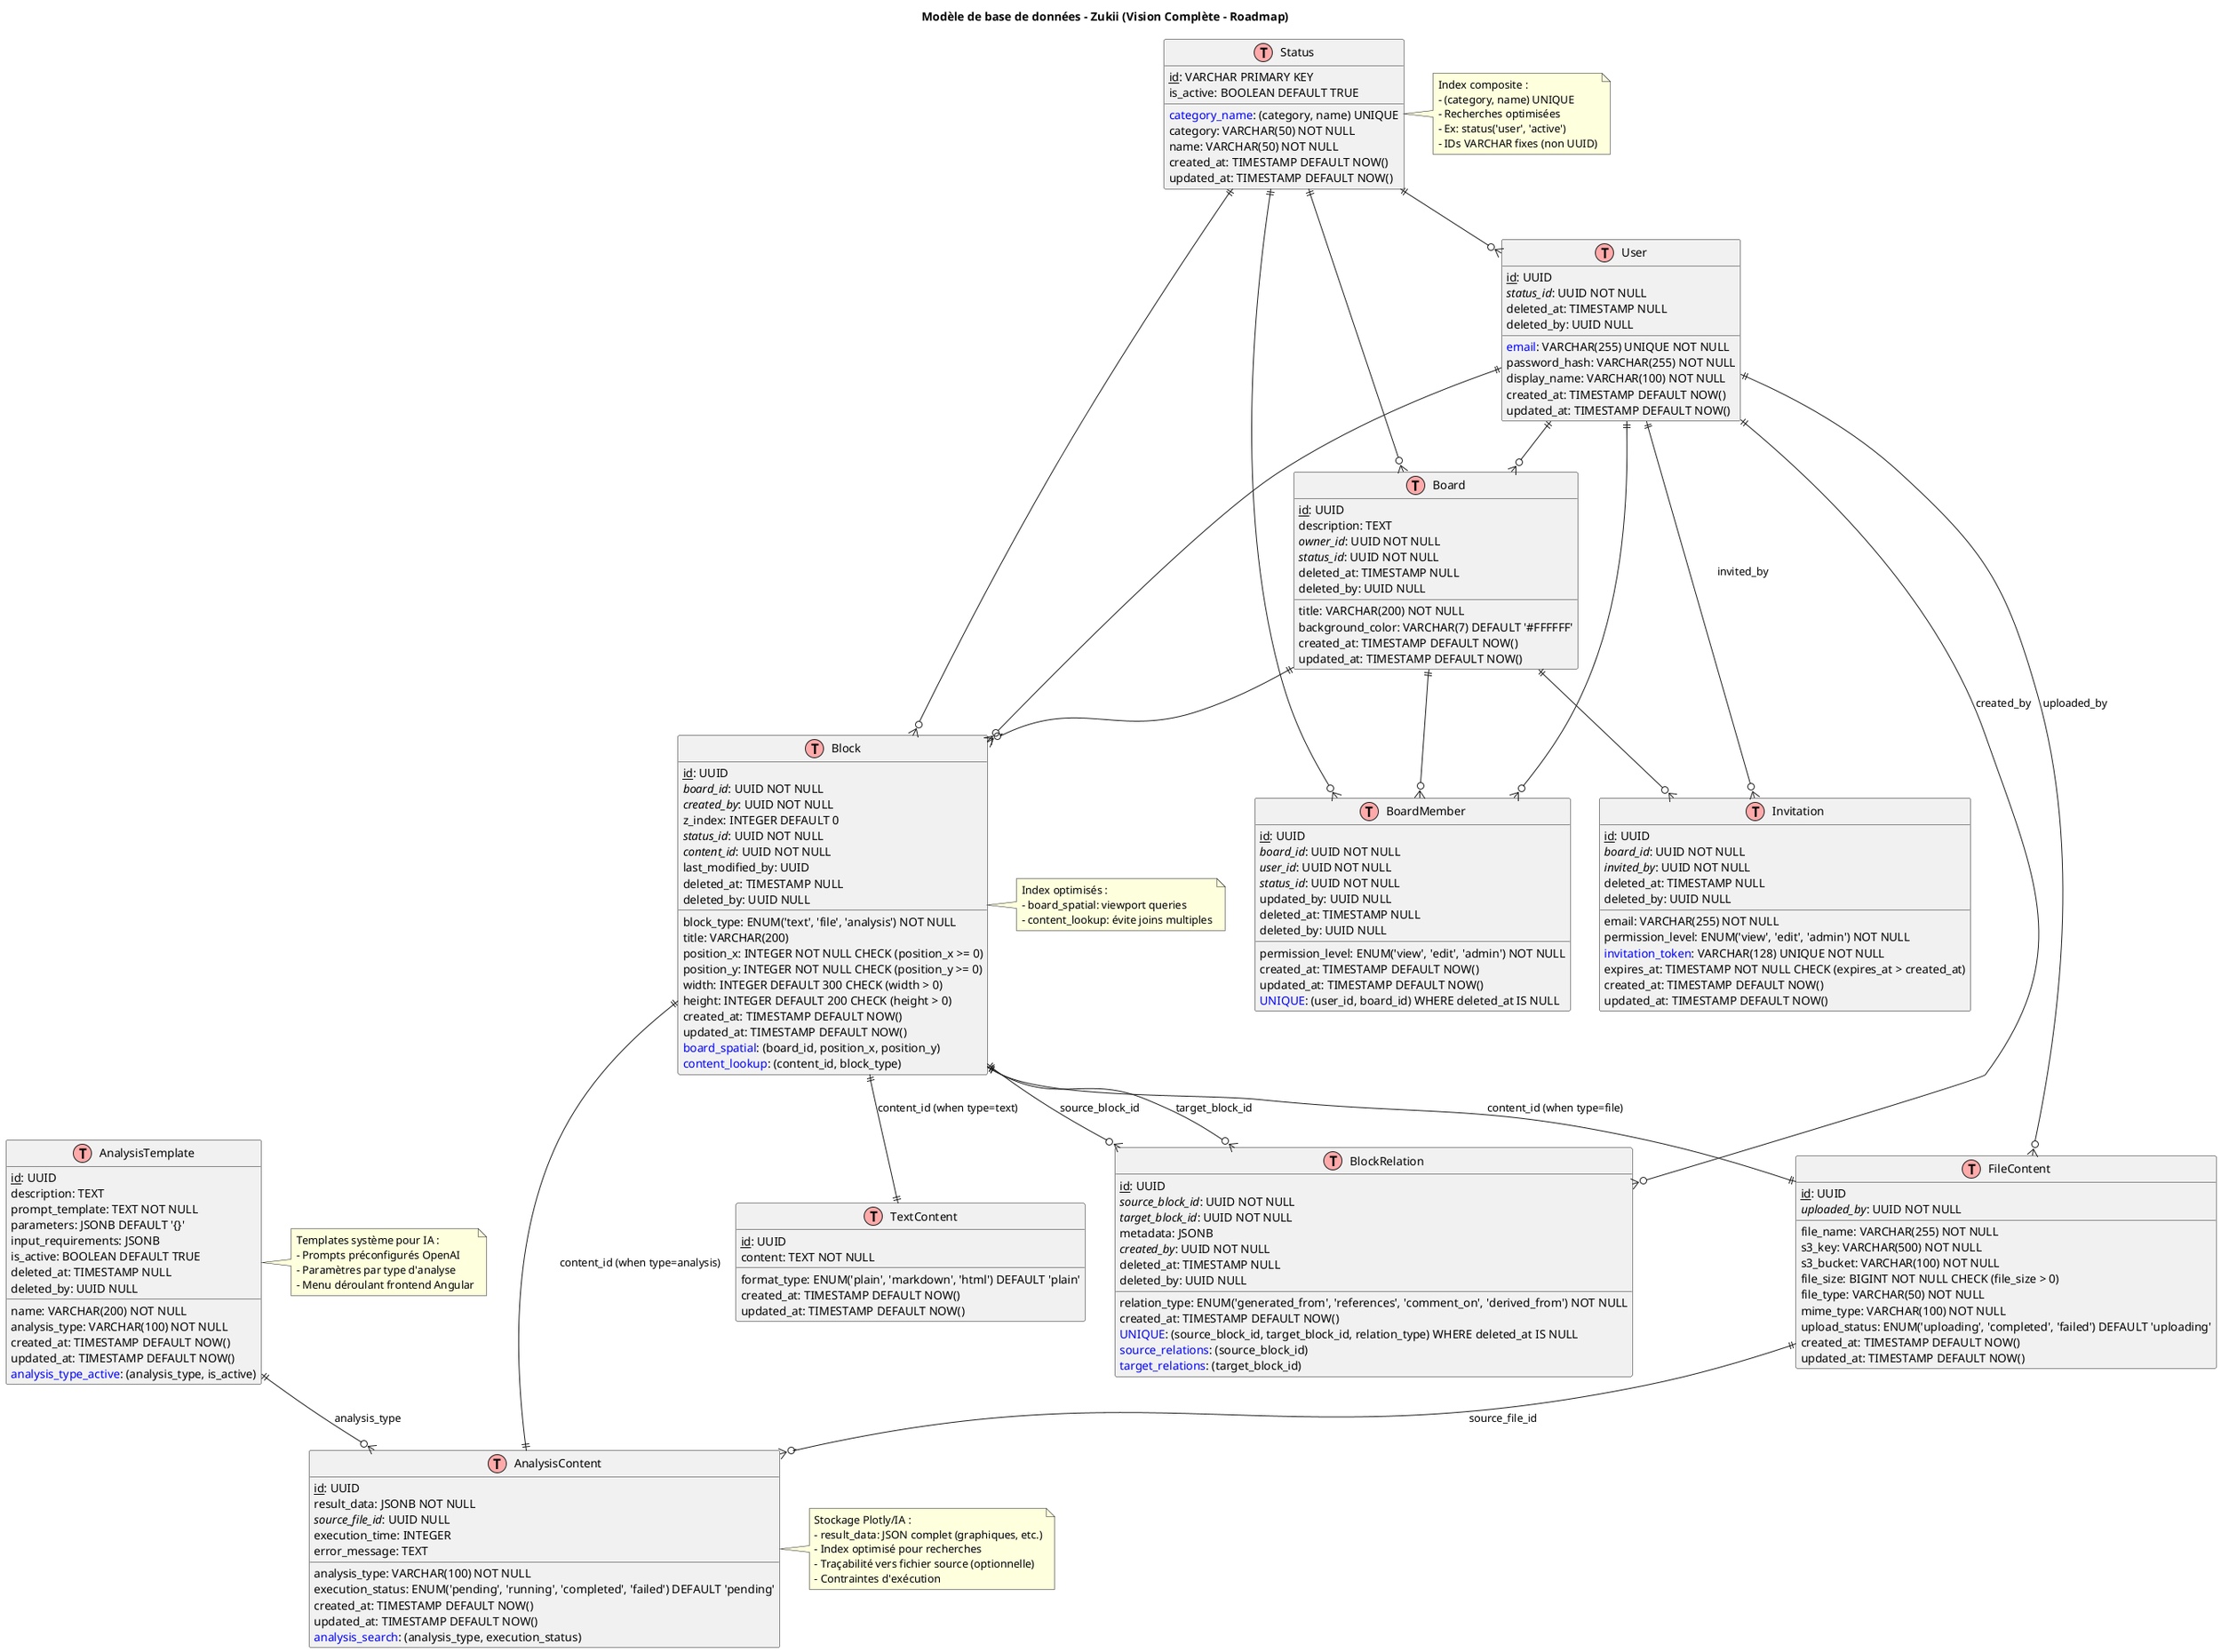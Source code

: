 @startuml Database_Model_Zukii
!define TABLE(name,desc) class name as "desc" << (T,#FFAAAA) >>
!define PK(x) <u>x</u>
!define FK(x) <i>x</i>
!define IDX(x) <color:blue>x</color>

title Modèle de base de données - Zukii (Vision Complète - Roadmap)

' === CORE ENTITIES ===
TABLE(User, "User") {
  PK(id): UUID
  IDX(email): VARCHAR(255) UNIQUE NOT NULL
  password_hash: VARCHAR(255) NOT NULL
  display_name: VARCHAR(100) NOT NULL
  FK(status_id): UUID NOT NULL
  created_at: TIMESTAMP DEFAULT NOW()
  updated_at: TIMESTAMP DEFAULT NOW()
  deleted_at: TIMESTAMP NULL
  deleted_by: UUID NULL
}

TABLE(Board, "Board") {
  PK(id): UUID
  title: VARCHAR(200) NOT NULL
  description: TEXT
  FK(owner_id): UUID NOT NULL
  FK(status_id): UUID NOT NULL
  background_color: VARCHAR(7) DEFAULT '#FFFFFF'
  created_at: TIMESTAMP DEFAULT NOW()
  updated_at: TIMESTAMP DEFAULT NOW()
  deleted_at: TIMESTAMP NULL
  deleted_by: UUID NULL
}

TABLE(BoardMember, "BoardMember") {
  PK(id): UUID
  FK(board_id): UUID NOT NULL
  FK(user_id): UUID NOT NULL
  permission_level: ENUM('view', 'edit', 'admin') NOT NULL
  FK(status_id): UUID NOT NULL
  updated_by: UUID NULL
  created_at: TIMESTAMP DEFAULT NOW()
  updated_at: TIMESTAMP DEFAULT NOW()
  deleted_at: TIMESTAMP NULL
  deleted_by: UUID NULL
  IDX(UNIQUE): (user_id, board_id) WHERE deleted_at IS NULL
}

TABLE(Invitation, "Invitation") {
  PK(id): UUID
  FK(board_id): UUID NOT NULL
  email: VARCHAR(255) NOT NULL
  permission_level: ENUM('view', 'edit', 'admin') NOT NULL
  IDX(invitation_token): VARCHAR(128) UNIQUE NOT NULL
  FK(invited_by): UUID NOT NULL
  expires_at: TIMESTAMP NOT NULL CHECK (expires_at > created_at)
  created_at: TIMESTAMP DEFAULT NOW()
  updated_at: TIMESTAMP DEFAULT NOW()
  deleted_at: TIMESTAMP NULL
  deleted_by: UUID NULL
}

' === BLOCK SYSTEM (Refactorisé) ===
TABLE(Block, "Block") {
  PK(id): UUID
  FK(board_id): UUID NOT NULL
  FK(created_by): UUID NOT NULL
  block_type: ENUM('text', 'file', 'analysis') NOT NULL
  title: VARCHAR(200)
  ' Position avec validation
  position_x: INTEGER NOT NULL CHECK (position_x >= 0)
  position_y: INTEGER NOT NULL CHECK (position_y >= 0)
  width: INTEGER DEFAULT 300 CHECK (width > 0)
  height: INTEGER DEFAULT 200 CHECK (height > 0)
  z_index: INTEGER DEFAULT 0
  FK(status_id): UUID NOT NULL
  ' Référence générique vers le contenu
  FK(content_id): UUID NOT NULL
  ' Tracking des modifications
  last_modified_by: UUID
  created_at: TIMESTAMP DEFAULT NOW()
  updated_at: TIMESTAMP DEFAULT NOW()
  deleted_at: TIMESTAMP NULL
  deleted_by: UUID NULL
  IDX(board_spatial): (board_id, position_x, position_y)
  IDX(content_lookup): (content_id, block_type)
}

TABLE(TextContent, "TextContent") {
  PK(id): UUID
  content: TEXT NOT NULL
  format_type: ENUM('plain', 'markdown', 'html') DEFAULT 'plain'
  created_at: TIMESTAMP DEFAULT NOW()
  updated_at: TIMESTAMP DEFAULT NOW()
}

TABLE(FileContent, "FileContent") {
  PK(id): UUID
  file_name: VARCHAR(255) NOT NULL
  s3_key: VARCHAR(500) NOT NULL
  s3_bucket: VARCHAR(100) NOT NULL
  file_size: BIGINT NOT NULL CHECK (file_size > 0)
  file_type: VARCHAR(50) NOT NULL
  mime_type: VARCHAR(100) NOT NULL
  FK(uploaded_by): UUID NOT NULL
  upload_status: ENUM('uploading', 'completed', 'failed') DEFAULT 'uploading'
  created_at: TIMESTAMP DEFAULT NOW()
  updated_at: TIMESTAMP DEFAULT NOW()
}

TABLE(AnalysisContent, "AnalysisContent") {
  PK(id): UUID
  analysis_type: VARCHAR(100) NOT NULL
  result_data: JSONB NOT NULL
  FK(source_file_id): UUID NULL
  execution_status: ENUM('pending', 'running', 'completed', 'failed') DEFAULT 'pending'
  execution_time: INTEGER
  error_message: TEXT
  created_at: TIMESTAMP DEFAULT NOW()
  updated_at: TIMESTAMP DEFAULT NOW()
  IDX(analysis_search): (analysis_type, execution_status)
}

' === TEMPLATES D'ANALYSE IA ===
TABLE(AnalysisTemplate, "AnalysisTemplate") {
  PK(id): UUID
  name: VARCHAR(200) NOT NULL
  description: TEXT
  analysis_type: VARCHAR(100) NOT NULL
  prompt_template: TEXT NOT NULL
  parameters: JSONB DEFAULT '{}'
  input_requirements: JSONB
  is_active: BOOLEAN DEFAULT TRUE
  created_at: TIMESTAMP DEFAULT NOW()
  updated_at: TIMESTAMP DEFAULT NOW()
  deleted_at: TIMESTAMP NULL
  deleted_by: UUID NULL
  IDX(analysis_type_active): (analysis_type, is_active)
}

' === RELATIONS ENTRE BLOCKS ===
TABLE(BlockRelation, "BlockRelation") {
  PK(id): UUID
  FK(source_block_id): UUID NOT NULL
  FK(target_block_id): UUID NOT NULL
  relation_type: ENUM('generated_from', 'references', 'comment_on', 'derived_from') NOT NULL
  metadata: JSONB
  FK(created_by): UUID NOT NULL
  created_at: TIMESTAMP DEFAULT NOW()
  deleted_at: TIMESTAMP NULL
  deleted_by: UUID NULL
  IDX(UNIQUE): (source_block_id, target_block_id, relation_type) WHERE deleted_at IS NULL
  IDX(source_relations): (source_block_id)
  IDX(target_relations): (target_block_id)
}

TABLE(Status, "Status") {
  PK(id): VARCHAR PRIMARY KEY
  IDX(category_name): (category, name) UNIQUE
  category: VARCHAR(50) NOT NULL
  name: VARCHAR(50) NOT NULL
  is_active: BOOLEAN DEFAULT TRUE
  created_at: TIMESTAMP DEFAULT NOW()
  updated_at: TIMESTAMP DEFAULT NOW()
}

' === RELATIONS PRINCIPALES ===
User ||--o{ Board
User ||--o{ BoardMember
Board ||--o{ BoardMember
Board ||--o{ Invitation
Board ||--o{ Block
User ||--o{ Block
User ||--o{ Invitation : "invited_by"

Status ||--o{ User
Status ||--o{ Board
Status ||--o{ BoardMember
Status ||--o{ Block

' === RELATIONS CONTENU ===
Block ||--|| TextContent : "content_id (when type=text)"
Block ||--|| FileContent : "content_id (when type=file)"
Block ||--|| AnalysisContent : "content_id (when type=analysis)"

User ||--o{ FileContent : "uploaded_by"
FileContent ||--o{ AnalysisContent : "source_file_id"

' === RELATIONS TEMPLATES ===
AnalysisTemplate ||--o{ AnalysisContent : "analysis_type"

' === RELATIONS ENTRE BLOCKS ===
Block ||--o{ BlockRelation : "source_block_id"
Block ||--o{ BlockRelation : "target_block_id"
User ||--o{ BlockRelation : "created_by"

' === NOTES EXPLICATIVES ===
note right of Block
  Index optimisés :
  - board_spatial: viewport queries
  - content_lookup: évite joins multiples
end note

note right of AnalysisContent
  Stockage Plotly/IA :
  - result_data: JSON complet (graphiques, etc.)
  - Index optimisé pour recherches
  - Traçabilité vers fichier source (optionnelle)
  - Contraintes d'exécution
end note

note right of Status
  Index composite :
  - (category, name) UNIQUE
  - Recherches optimisées
  - Ex: status('user', 'active')
  - IDs VARCHAR fixes (non UUID)
end note

note right of AnalysisTemplate
  Templates système pour IA :
  - Prompts préconfigurés OpenAI
  - Paramètres par type d'analyse
  - Menu déroulant frontend Angular
end note

@enduml 